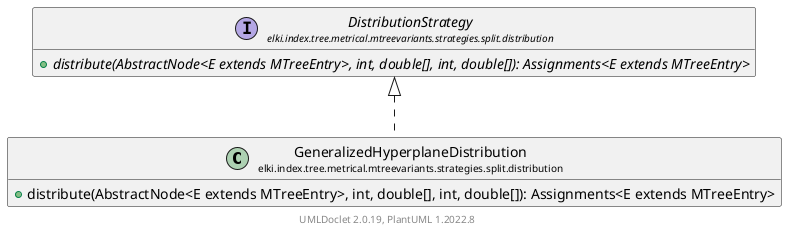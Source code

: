 @startuml
    remove .*\.(Instance|Par|Parameterizer|Factory)$
    set namespaceSeparator none
    hide empty fields
    hide empty methods

    class "<size:14>GeneralizedHyperplaneDistribution\n<size:10>elki.index.tree.metrical.mtreevariants.strategies.split.distribution" as elki.index.tree.metrical.mtreevariants.strategies.split.distribution.GeneralizedHyperplaneDistribution [[GeneralizedHyperplaneDistribution.html]] {
        +distribute(AbstractNode<E extends MTreeEntry>, int, double[], int, double[]): Assignments<E extends MTreeEntry>
    }

    interface "<size:14>DistributionStrategy\n<size:10>elki.index.tree.metrical.mtreevariants.strategies.split.distribution" as elki.index.tree.metrical.mtreevariants.strategies.split.distribution.DistributionStrategy [[DistributionStrategy.html]] {
        {abstract} +distribute(AbstractNode<E extends MTreeEntry>, int, double[], int, double[]): Assignments<E extends MTreeEntry>
    }

    elki.index.tree.metrical.mtreevariants.strategies.split.distribution.DistributionStrategy <|.. elki.index.tree.metrical.mtreevariants.strategies.split.distribution.GeneralizedHyperplaneDistribution

    center footer UMLDoclet 2.0.19, PlantUML 1.2022.8
@enduml

